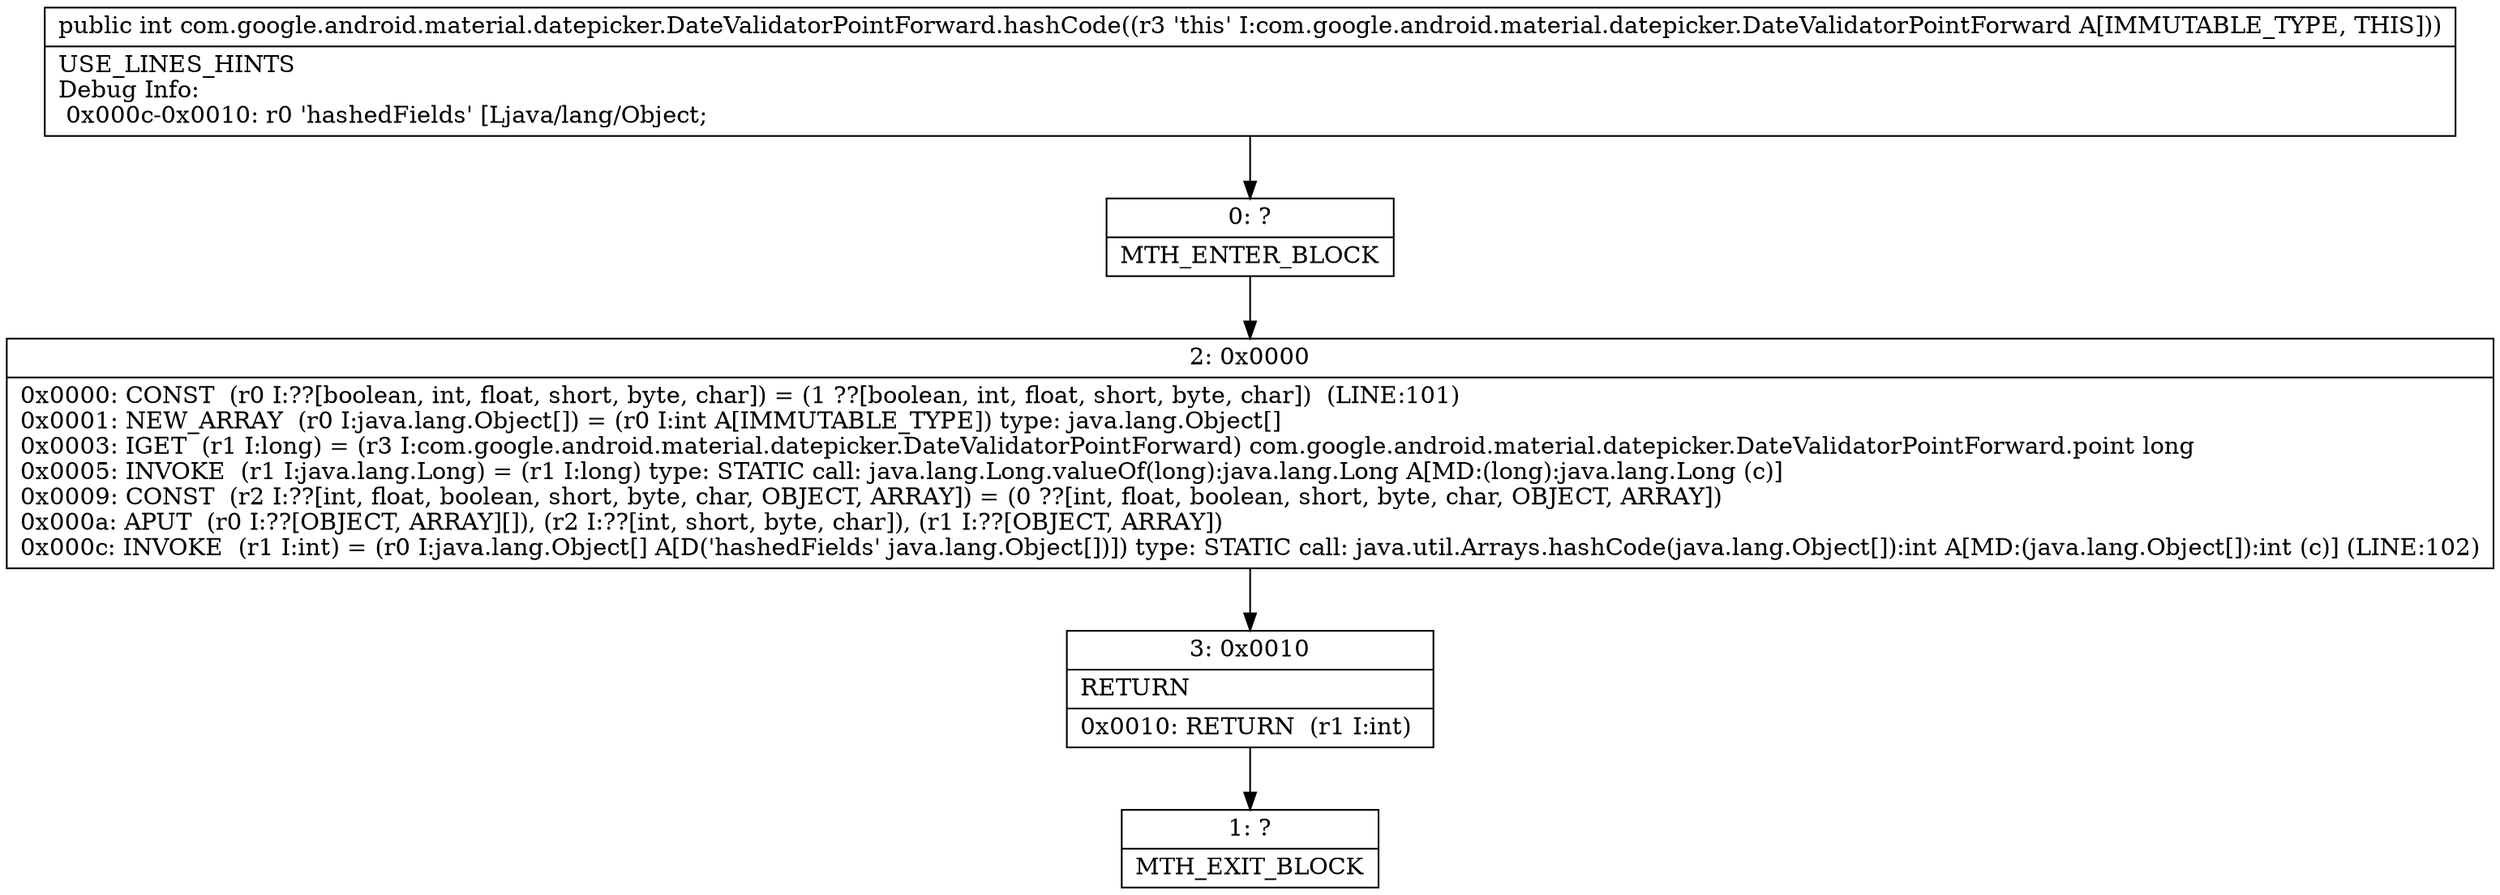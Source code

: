digraph "CFG forcom.google.android.material.datepicker.DateValidatorPointForward.hashCode()I" {
Node_0 [shape=record,label="{0\:\ ?|MTH_ENTER_BLOCK\l}"];
Node_2 [shape=record,label="{2\:\ 0x0000|0x0000: CONST  (r0 I:??[boolean, int, float, short, byte, char]) = (1 ??[boolean, int, float, short, byte, char])  (LINE:101)\l0x0001: NEW_ARRAY  (r0 I:java.lang.Object[]) = (r0 I:int A[IMMUTABLE_TYPE]) type: java.lang.Object[] \l0x0003: IGET  (r1 I:long) = (r3 I:com.google.android.material.datepicker.DateValidatorPointForward) com.google.android.material.datepicker.DateValidatorPointForward.point long \l0x0005: INVOKE  (r1 I:java.lang.Long) = (r1 I:long) type: STATIC call: java.lang.Long.valueOf(long):java.lang.Long A[MD:(long):java.lang.Long (c)]\l0x0009: CONST  (r2 I:??[int, float, boolean, short, byte, char, OBJECT, ARRAY]) = (0 ??[int, float, boolean, short, byte, char, OBJECT, ARRAY]) \l0x000a: APUT  (r0 I:??[OBJECT, ARRAY][]), (r2 I:??[int, short, byte, char]), (r1 I:??[OBJECT, ARRAY]) \l0x000c: INVOKE  (r1 I:int) = (r0 I:java.lang.Object[] A[D('hashedFields' java.lang.Object[])]) type: STATIC call: java.util.Arrays.hashCode(java.lang.Object[]):int A[MD:(java.lang.Object[]):int (c)] (LINE:102)\l}"];
Node_3 [shape=record,label="{3\:\ 0x0010|RETURN\l|0x0010: RETURN  (r1 I:int) \l}"];
Node_1 [shape=record,label="{1\:\ ?|MTH_EXIT_BLOCK\l}"];
MethodNode[shape=record,label="{public int com.google.android.material.datepicker.DateValidatorPointForward.hashCode((r3 'this' I:com.google.android.material.datepicker.DateValidatorPointForward A[IMMUTABLE_TYPE, THIS]))  | USE_LINES_HINTS\lDebug Info:\l  0x000c\-0x0010: r0 'hashedFields' [Ljava\/lang\/Object;\l}"];
MethodNode -> Node_0;Node_0 -> Node_2;
Node_2 -> Node_3;
Node_3 -> Node_1;
}


